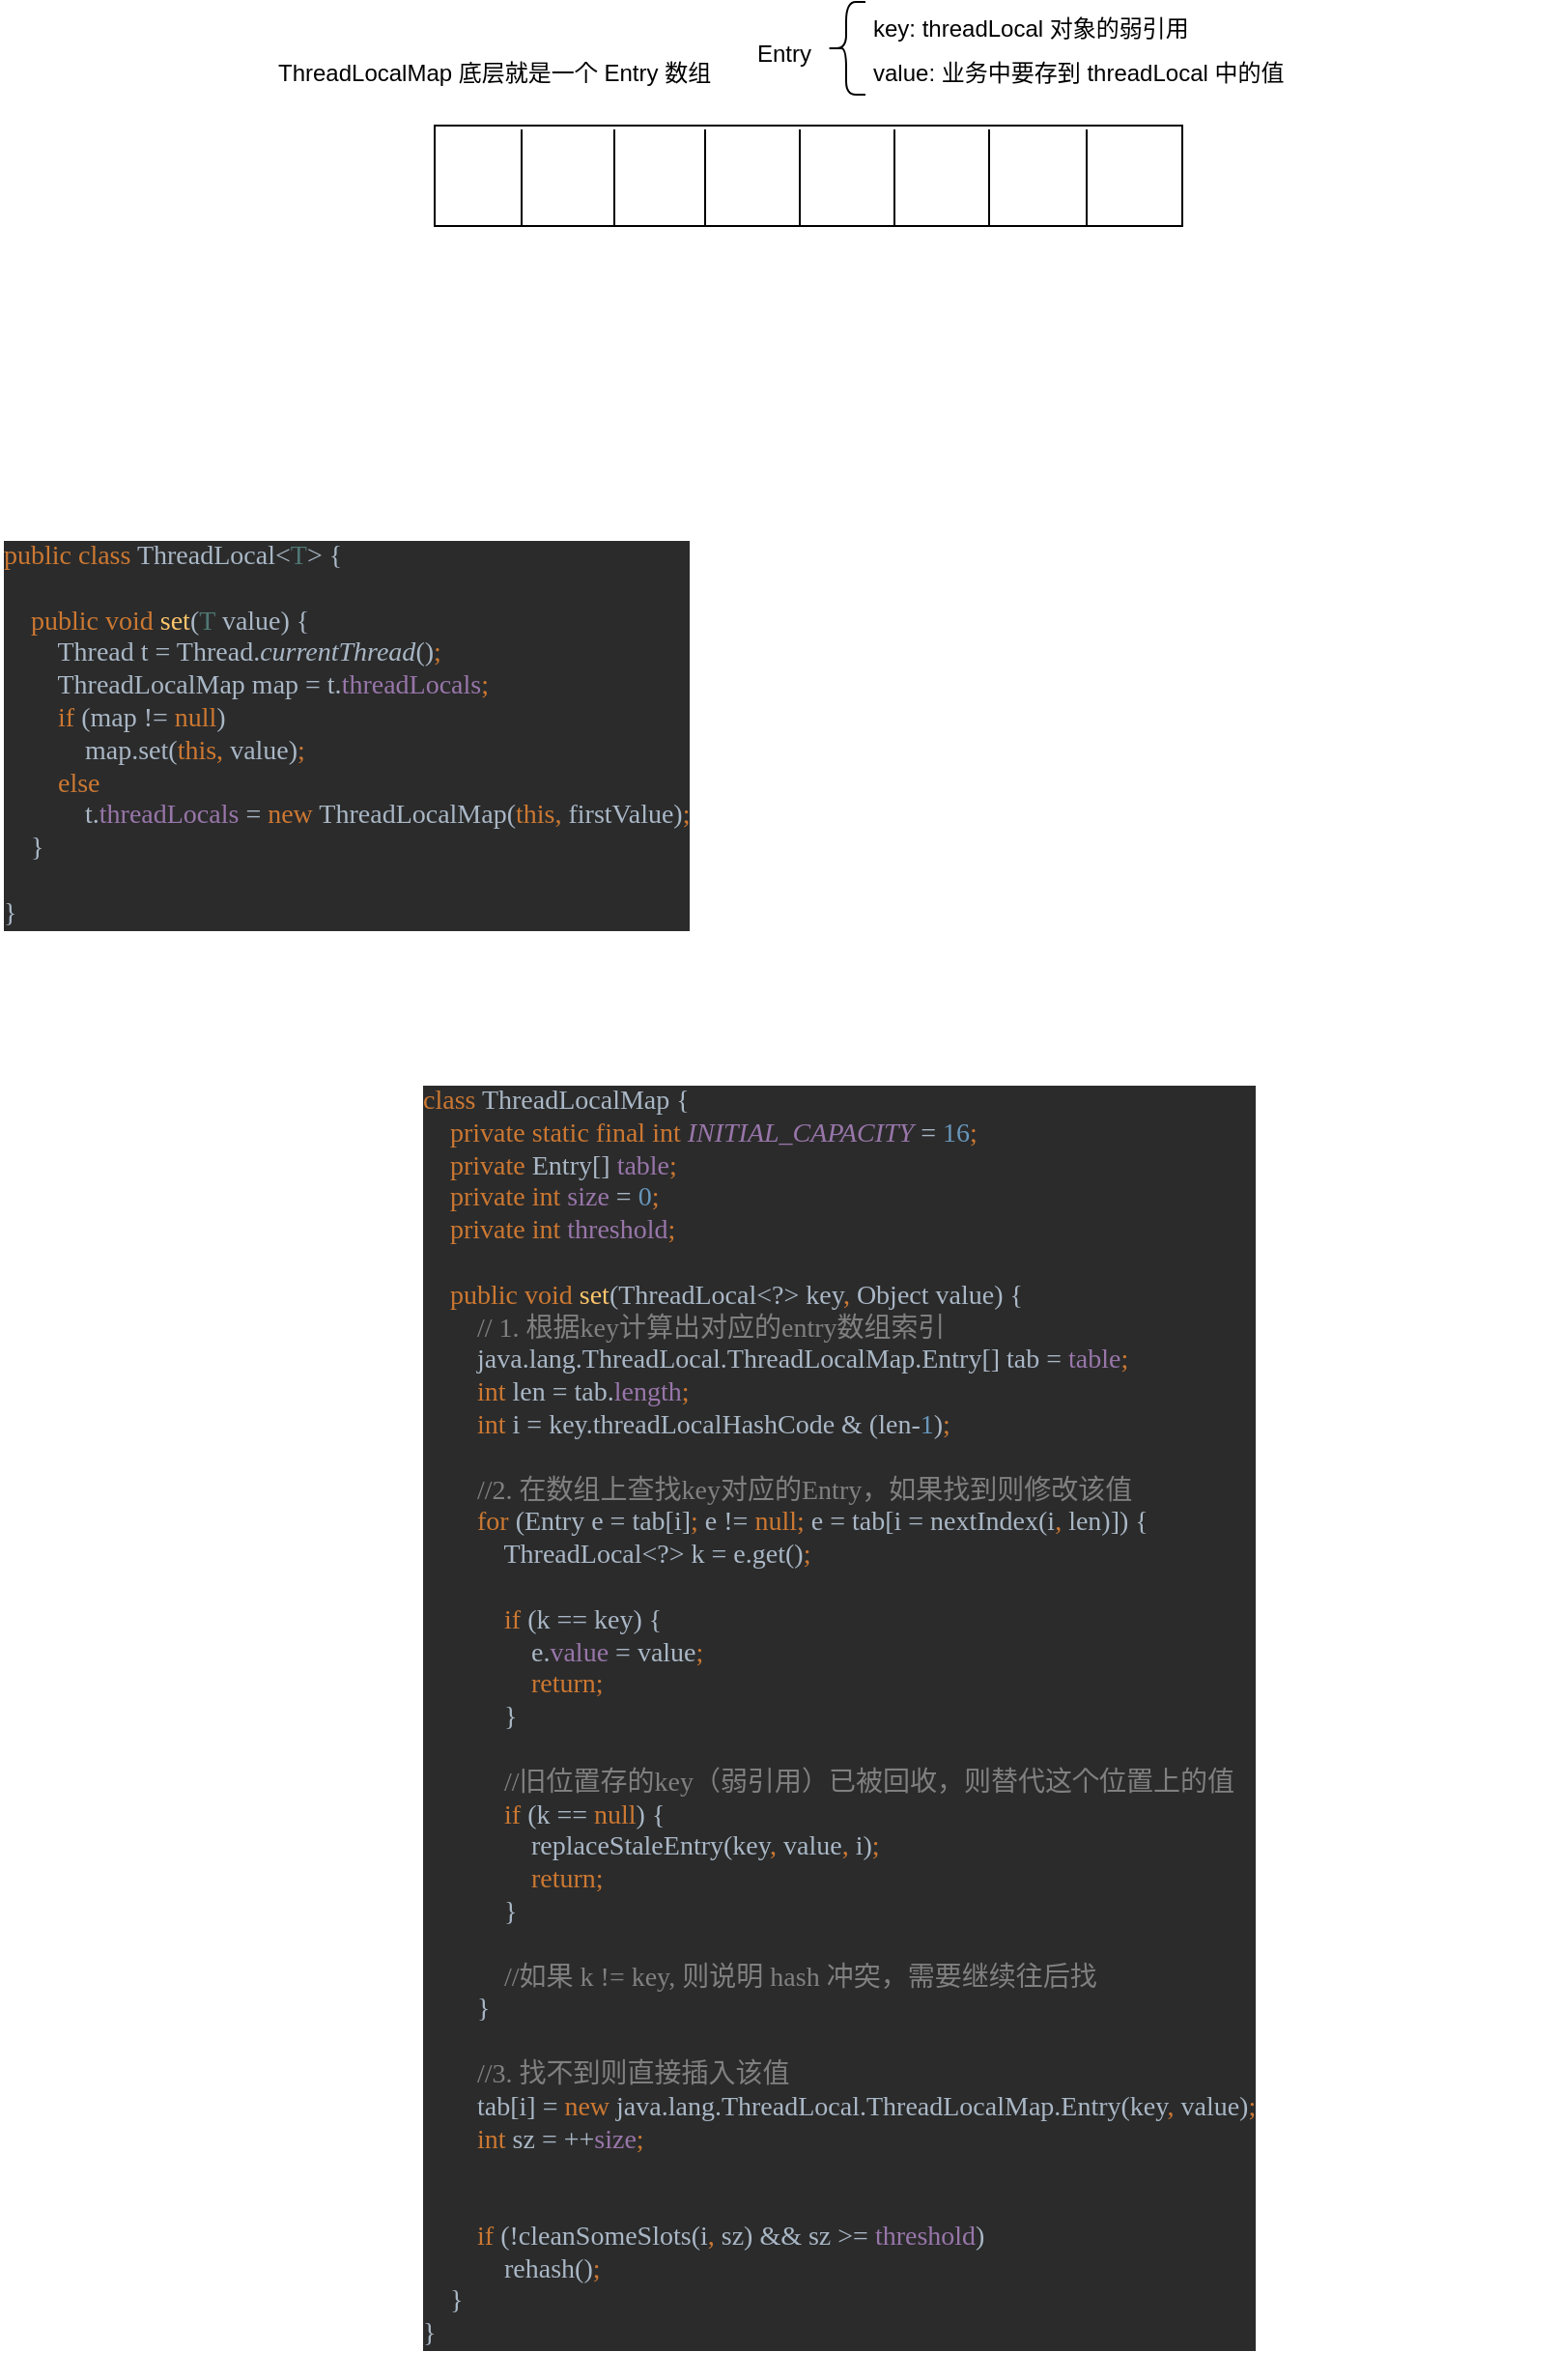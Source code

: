 <mxfile pages="1" version="11.2.3" type="github"><diagram id="yBi9lqWN7_v0WIjI5UID" name="Page-1"><mxGraphModel dx="1268" dy="1203" grid="0" gridSize="10" guides="1" tooltips="1" connect="1" arrows="1" fold="1" page="0" pageScale="1" pageWidth="827" pageHeight="1169" math="0" shadow="0"><root><mxCell id="0"/><mxCell id="1" parent="0"/><mxCell id="A-ujS-hrM0ATqFatfuqL-1" value="&lt;pre style=&quot;background-color: #2b2b2b ; color: #a9b7c6 ; font-family: &amp;#34;consolas&amp;#34; ; font-size: 10.5pt&quot;&gt;&lt;pre style=&quot;font-family: &amp;#34;consolas&amp;#34; ; font-size: 10.5pt&quot;&gt;&lt;span style=&quot;color: #cc7832&quot;&gt;public class &lt;/span&gt;ThreadLocal&amp;lt;&lt;span style=&quot;color: #507874&quot;&gt;T&lt;/span&gt;&amp;gt; {&lt;br&gt;    &lt;br&gt;    &lt;span style=&quot;color: #cc7832&quot;&gt;public void &lt;/span&gt;&lt;span style=&quot;color: #ffc66d&quot;&gt;set&lt;/span&gt;(&lt;span style=&quot;color: #507874&quot;&gt;T &lt;/span&gt;value) {&lt;br&gt;        Thread t = Thread.&lt;span style=&quot;font-style: italic&quot;&gt;currentThread&lt;/span&gt;()&lt;span style=&quot;color: #cc7832&quot;&gt;;&lt;br&gt;&lt;/span&gt;&lt;span style=&quot;color: #cc7832&quot;&gt;        &lt;/span&gt;ThreadLocalMap map = t.&lt;span style=&quot;color: #9876aa&quot;&gt;threadLocals&lt;/span&gt;&lt;span style=&quot;color: #cc7832&quot;&gt;;&lt;br&gt;&lt;/span&gt;&lt;span style=&quot;color: #cc7832&quot;&gt;        if &lt;/span&gt;(map != &lt;span style=&quot;color: #cc7832&quot;&gt;null&lt;/span&gt;)&lt;br&gt;            map.set(&lt;span style=&quot;color: #cc7832&quot;&gt;this, &lt;/span&gt;value)&lt;span style=&quot;color: #cc7832&quot;&gt;;&lt;br&gt;&lt;/span&gt;&lt;span style=&quot;color: #cc7832&quot;&gt;        else&lt;br&gt;&lt;/span&gt;&lt;span style=&quot;color: #cc7832&quot;&gt;            &lt;/span&gt;t.&lt;span style=&quot;color: #9876aa&quot;&gt;threadLocals &lt;/span&gt;= &lt;span style=&quot;color: #cc7832&quot;&gt;new &lt;/span&gt;ThreadLocalMap(&lt;span style=&quot;color: #cc7832&quot;&gt;this, &lt;/span&gt;firstValue)&lt;span style=&quot;color: #cc7832&quot;&gt;;&lt;br&gt;&lt;/span&gt;&lt;span style=&quot;color: #cc7832&quot;&gt;    &lt;/span&gt;}&lt;br&gt;    &lt;br&gt;}&lt;/pre&gt;&lt;/pre&gt;" style="text;html=1;resizable=0;points=[];autosize=1;align=left;verticalAlign=top;spacingTop=-4;" vertex="1" parent="1"><mxGeometry x="-17" y="-154" width="518" height="196" as="geometry"/></mxCell><mxCell id="A-ujS-hrM0ATqFatfuqL-2" value="" style="rounded=0;whiteSpace=wrap;html=1;" vertex="1" parent="1"><mxGeometry x="208" y="-352" width="387" height="52" as="geometry"/></mxCell><mxCell id="A-ujS-hrM0ATqFatfuqL-3" value="" style="endArrow=none;html=1;" edge="1" parent="1"><mxGeometry width="50" height="50" relative="1" as="geometry"><mxPoint x="253" y="-300" as="sourcePoint"/><mxPoint x="253" y="-350" as="targetPoint"/></mxGeometry></mxCell><mxCell id="A-ujS-hrM0ATqFatfuqL-4" value="" style="endArrow=none;html=1;" edge="1" parent="1"><mxGeometry width="50" height="50" relative="1" as="geometry"><mxPoint x="301" y="-300" as="sourcePoint"/><mxPoint x="301" y="-350" as="targetPoint"/></mxGeometry></mxCell><mxCell id="A-ujS-hrM0ATqFatfuqL-5" value="" style="endArrow=none;html=1;" edge="1" parent="1"><mxGeometry width="50" height="50" relative="1" as="geometry"><mxPoint x="397" y="-300" as="sourcePoint"/><mxPoint x="397" y="-350" as="targetPoint"/></mxGeometry></mxCell><mxCell id="A-ujS-hrM0ATqFatfuqL-6" value="" style="endArrow=none;html=1;" edge="1" parent="1"><mxGeometry width="50" height="50" relative="1" as="geometry"><mxPoint x="348" y="-300" as="sourcePoint"/><mxPoint x="348" y="-350" as="targetPoint"/></mxGeometry></mxCell><mxCell id="A-ujS-hrM0ATqFatfuqL-7" value="" style="endArrow=none;html=1;" edge="1" parent="1"><mxGeometry width="50" height="50" relative="1" as="geometry"><mxPoint x="495" y="-300" as="sourcePoint"/><mxPoint x="495" y="-350" as="targetPoint"/></mxGeometry></mxCell><mxCell id="A-ujS-hrM0ATqFatfuqL-8" value="" style="endArrow=none;html=1;" edge="1" parent="1"><mxGeometry width="50" height="50" relative="1" as="geometry"><mxPoint x="446" y="-300" as="sourcePoint"/><mxPoint x="446" y="-350" as="targetPoint"/></mxGeometry></mxCell><mxCell id="A-ujS-hrM0ATqFatfuqL-9" value="" style="endArrow=none;html=1;" edge="1" parent="1"><mxGeometry width="50" height="50" relative="1" as="geometry"><mxPoint x="545.5" y="-300" as="sourcePoint"/><mxPoint x="545.5" y="-350" as="targetPoint"/></mxGeometry></mxCell><mxCell id="A-ujS-hrM0ATqFatfuqL-10" value="" style="shape=curlyBracket;whiteSpace=wrap;html=1;rounded=1;" vertex="1" parent="1"><mxGeometry x="411" y="-416" width="20" height="48" as="geometry"/></mxCell><mxCell id="A-ujS-hrM0ATqFatfuqL-13" value="key: threadLocal 对象的弱引用&lt;br&gt;" style="text;html=1;resizable=0;points=[];autosize=1;align=left;verticalAlign=top;spacingTop=-4;" vertex="1" parent="1"><mxGeometry x="433" y="-412" width="173" height="14" as="geometry"/></mxCell><mxCell id="A-ujS-hrM0ATqFatfuqL-14" value="value: 业务中要存到 threadLocal 中的值" style="text;html=1;resizable=0;points=[];autosize=1;align=left;verticalAlign=top;spacingTop=-4;" vertex="1" parent="1"><mxGeometry x="433" y="-389" width="223" height="14" as="geometry"/></mxCell><mxCell id="A-ujS-hrM0ATqFatfuqL-15" value="Entry" style="text;html=1;resizable=0;points=[];autosize=1;align=left;verticalAlign=top;spacingTop=-4;" vertex="1" parent="1"><mxGeometry x="373" y="-399" width="38" height="14" as="geometry"/></mxCell><mxCell id="A-ujS-hrM0ATqFatfuqL-16" value="ThreadLocalMap 底层就是一个 Entry 数组" style="text;html=1;resizable=0;points=[];autosize=1;align=left;verticalAlign=top;spacingTop=-4;" vertex="1" parent="1"><mxGeometry x="125" y="-389" width="234" height="14" as="geometry"/></mxCell><mxCell id="A-ujS-hrM0ATqFatfuqL-17" value="&lt;pre style=&quot;background-color: #2b2b2b ; color: #a9b7c6 ; font-family: &amp;#34;consolas&amp;#34; ; font-size: 10.5pt&quot;&gt;&lt;pre style=&quot;font-family: &amp;#34;consolas&amp;#34; ; font-size: 10.5pt&quot;&gt;&lt;span style=&quot;color: #cc7832&quot;&gt;class &lt;/span&gt;ThreadLocalMap {&lt;br&gt;    &lt;span style=&quot;color: #cc7832&quot;&gt;private static final int &lt;/span&gt;&lt;span style=&quot;color: #9876aa ; font-style: italic&quot;&gt;INITIAL_CAPACITY &lt;/span&gt;= &lt;span style=&quot;color: #6897bb&quot;&gt;16&lt;/span&gt;&lt;span style=&quot;color: #cc7832&quot;&gt;;&lt;br&gt;&lt;/span&gt;&lt;span style=&quot;color: #cc7832&quot;&gt;    private &lt;/span&gt;Entry[] &lt;span style=&quot;color: #9876aa&quot;&gt;table&lt;/span&gt;&lt;span style=&quot;color: #cc7832&quot;&gt;;&lt;br&gt;&lt;/span&gt;&lt;span style=&quot;color: #cc7832&quot;&gt;    private int &lt;/span&gt;&lt;span style=&quot;color: #9876aa&quot;&gt;size &lt;/span&gt;= &lt;span style=&quot;color: #6897bb&quot;&gt;0&lt;/span&gt;&lt;span style=&quot;color: #cc7832&quot;&gt;;&lt;br&gt;&lt;/span&gt;&lt;span style=&quot;color: #cc7832&quot;&gt;    private int &lt;/span&gt;&lt;span style=&quot;color: #9876aa&quot;&gt;threshold&lt;/span&gt;&lt;span style=&quot;color: #cc7832&quot;&gt;;&lt;br&gt;&lt;/span&gt;&lt;span style=&quot;color: #cc7832&quot;&gt;&lt;br&gt;&lt;/span&gt;&lt;span style=&quot;color: #cc7832&quot;&gt;    public void &lt;/span&gt;&lt;span style=&quot;color: #ffc66d&quot;&gt;set&lt;/span&gt;(ThreadLocal&amp;lt;?&amp;gt; key&lt;span style=&quot;color: #cc7832&quot;&gt;, &lt;/span&gt;Object value) {&lt;br&gt;        &lt;span style=&quot;color: #808080&quot;&gt;// 1. &lt;/span&gt;&lt;span style=&quot;color: #808080 ; font-family: &amp;#34;宋体&amp;#34;&quot;&gt;根据&lt;/span&gt;&lt;span style=&quot;color: #808080&quot;&gt;key&lt;/span&gt;&lt;span style=&quot;color: #808080 ; font-family: &amp;#34;宋体&amp;#34;&quot;&gt;计算出对应的&lt;/span&gt;&lt;span style=&quot;color: #808080&quot;&gt;entry&lt;/span&gt;&lt;span style=&quot;color: #808080 ; font-family: &amp;#34;宋体&amp;#34;&quot;&gt;数组索引&lt;br&gt;&lt;/span&gt;&lt;span style=&quot;color: #808080 ; font-family: &amp;#34;宋体&amp;#34;&quot;&gt;        &lt;/span&gt;java.lang.ThreadLocal.ThreadLocalMap.Entry[] tab = &lt;span style=&quot;color: #9876aa&quot;&gt;table&lt;/span&gt;&lt;span style=&quot;color: #cc7832&quot;&gt;;&lt;br&gt;&lt;/span&gt;&lt;span style=&quot;color: #cc7832&quot;&gt;        int &lt;/span&gt;len = tab.&lt;span style=&quot;color: #9876aa&quot;&gt;length&lt;/span&gt;&lt;span style=&quot;color: #cc7832&quot;&gt;;&lt;br&gt;&lt;/span&gt;&lt;span style=&quot;color: #cc7832&quot;&gt;        int &lt;/span&gt;i = key.threadLocalHashCode &amp;amp; (len-&lt;span style=&quot;color: #6897bb&quot;&gt;1&lt;/span&gt;)&lt;span style=&quot;color: #cc7832&quot;&gt;;&lt;br&gt;&lt;/span&gt;&lt;span style=&quot;color: #cc7832&quot;&gt;        &lt;br&gt;&lt;/span&gt;&lt;span style=&quot;color: #cc7832&quot;&gt;        &lt;/span&gt;&lt;span style=&quot;color: #808080&quot;&gt;//2. &lt;/span&gt;&lt;span style=&quot;color: #808080 ; font-family: &amp;#34;宋体&amp;#34;&quot;&gt;在数组上查找&lt;/span&gt;&lt;span style=&quot;color: #808080&quot;&gt;key&lt;/span&gt;&lt;span style=&quot;color: #808080 ; font-family: &amp;#34;宋体&amp;#34;&quot;&gt;对应的&lt;/span&gt;&lt;span style=&quot;color: #808080&quot;&gt;Entry&lt;/span&gt;&lt;span style=&quot;color: #808080 ; font-family: &amp;#34;宋体&amp;#34;&quot;&gt;，如果找到则修改该值&lt;br&gt;&lt;/span&gt;&lt;span style=&quot;color: #808080 ; font-family: &amp;#34;宋体&amp;#34;&quot;&gt;        &lt;/span&gt;&lt;span style=&quot;color: #cc7832&quot;&gt;for &lt;/span&gt;(Entry e = tab[i]&lt;span style=&quot;color: #cc7832&quot;&gt;; &lt;/span&gt;e != &lt;span style=&quot;color: #cc7832&quot;&gt;null; &lt;/span&gt;e = tab[i = nextIndex(i&lt;span style=&quot;color: #cc7832&quot;&gt;, &lt;/span&gt;len)]) {&lt;br&gt;            ThreadLocal&amp;lt;?&amp;gt; k = e.get()&lt;span style=&quot;color: #cc7832&quot;&gt;;&lt;br&gt;&lt;/span&gt;&lt;span style=&quot;color: #cc7832&quot;&gt;&lt;br&gt;&lt;/span&gt;&lt;span style=&quot;color: #cc7832&quot;&gt;            if &lt;/span&gt;(k == key) {&lt;br&gt;                e.&lt;span style=&quot;color: #9876aa&quot;&gt;value &lt;/span&gt;= value&lt;span style=&quot;color: #cc7832&quot;&gt;;&lt;br&gt;&lt;/span&gt;&lt;span style=&quot;color: #cc7832&quot;&gt;                return;&lt;br&gt;&lt;/span&gt;&lt;span style=&quot;color: #cc7832&quot;&gt;            &lt;/span&gt;}&lt;br&gt;            &lt;br&gt;            &lt;span style=&quot;color: #808080&quot;&gt;//&lt;/span&gt;&lt;span style=&quot;color: #808080 ; font-family: &amp;#34;宋体&amp;#34;&quot;&gt;旧位置存的&lt;/span&gt;&lt;span style=&quot;color: #808080&quot;&gt;key&lt;/span&gt;&lt;span style=&quot;color: #808080 ; font-family: &amp;#34;宋体&amp;#34;&quot;&gt;（弱引用）已被回收，则替代这个位置上的值&lt;br&gt;&lt;/span&gt;&lt;span style=&quot;color: #808080 ; font-family: &amp;#34;宋体&amp;#34;&quot;&gt;            &lt;/span&gt;&lt;span style=&quot;color: #cc7832&quot;&gt;if &lt;/span&gt;(k == &lt;span style=&quot;color: #cc7832&quot;&gt;null&lt;/span&gt;) {&lt;br&gt;                replaceStaleEntry(key&lt;span style=&quot;color: #cc7832&quot;&gt;, &lt;/span&gt;value&lt;span style=&quot;color: #cc7832&quot;&gt;, &lt;/span&gt;i)&lt;span style=&quot;color: #cc7832&quot;&gt;;&lt;br&gt;&lt;/span&gt;&lt;span style=&quot;color: #cc7832&quot;&gt;                return;&lt;br&gt;&lt;/span&gt;&lt;span style=&quot;color: #cc7832&quot;&gt;            &lt;/span&gt;}&lt;br&gt;            &lt;br&gt;            &lt;span style=&quot;color: #808080&quot;&gt;//&lt;/span&gt;&lt;span style=&quot;color: #808080 ; font-family: &amp;#34;宋体&amp;#34;&quot;&gt;如果&lt;/span&gt;&lt;span style=&quot;color: #808080&quot;&gt; k != key, &lt;/span&gt;&lt;span style=&quot;color: #808080 ; font-family: &amp;#34;宋体&amp;#34;&quot;&gt;则说明&lt;/span&gt;&lt;span style=&quot;color: #808080&quot;&gt; hash &lt;/span&gt;&lt;span style=&quot;color: #808080 ; font-family: &amp;#34;宋体&amp;#34;&quot;&gt;冲突，需要继续往后找&lt;br&gt;&lt;/span&gt;&lt;span style=&quot;color: #808080 ; font-family: &amp;#34;宋体&amp;#34;&quot;&gt;        &lt;/span&gt;}&lt;br&gt;&lt;br&gt;        &lt;span style=&quot;color: #808080&quot;&gt;//3. &lt;/span&gt;&lt;span style=&quot;color: #808080 ; font-family: &amp;#34;宋体&amp;#34;&quot;&gt;找不到则直接插入该值&lt;br&gt;&lt;/span&gt;&lt;span style=&quot;color: #808080 ; font-family: &amp;#34;宋体&amp;#34;&quot;&gt;        &lt;/span&gt;tab[i] = &lt;span style=&quot;color: #cc7832&quot;&gt;new &lt;/span&gt;java.lang.ThreadLocal.ThreadLocalMap.Entry(key&lt;span style=&quot;color: #cc7832&quot;&gt;, &lt;/span&gt;value)&lt;span style=&quot;color: #cc7832&quot;&gt;;&lt;br&gt;&lt;/span&gt;&lt;span style=&quot;color: #cc7832&quot;&gt;        int &lt;/span&gt;sz = ++&lt;span style=&quot;color: #9876aa&quot;&gt;size&lt;/span&gt;&lt;span style=&quot;color: #cc7832&quot;&gt;;&lt;br&gt;&lt;/span&gt;&lt;span style=&quot;color: #cc7832&quot;&gt;        &lt;br&gt;&lt;/span&gt;&lt;span style=&quot;color: #cc7832&quot;&gt;        &lt;br&gt;&lt;/span&gt;&lt;span style=&quot;color: #cc7832&quot;&gt;        if &lt;/span&gt;(!cleanSomeSlots(i&lt;span style=&quot;color: #cc7832&quot;&gt;, &lt;/span&gt;sz) &amp;amp;&amp;amp; sz &amp;gt;= &lt;span style=&quot;color: #9876aa&quot;&gt;threshold&lt;/span&gt;)&lt;br&gt;            rehash()&lt;span style=&quot;color: #cc7832&quot;&gt;;&lt;br&gt;&lt;/span&gt;&lt;span style=&quot;color: #cc7832&quot;&gt;    &lt;/span&gt;}&lt;br&gt;}&lt;/pre&gt;&lt;/pre&gt;" style="text;html=1;resizable=0;points=[];autosize=1;align=left;verticalAlign=top;spacingTop=-4;" vertex="1" parent="1"><mxGeometry x="200" y="128" width="589" height="584" as="geometry"/></mxCell></root></mxGraphModel></diagram></mxfile>